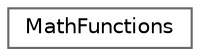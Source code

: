 digraph "Graphical Class Hierarchy"
{
 // LATEX_PDF_SIZE
  bgcolor="transparent";
  edge [fontname=Helvetica,fontsize=10,labelfontname=Helvetica,labelfontsize=10];
  node [fontname=Helvetica,fontsize=10,shape=box,height=0.2,width=0.4];
  rankdir="LR";
  Node0 [id="Node000000",label="MathFunctions",height=0.2,width=0.4,color="grey40", fillcolor="white", style="filled",URL="$class_math_functions.html",tooltip="Contains various mathematical functions."];
}
